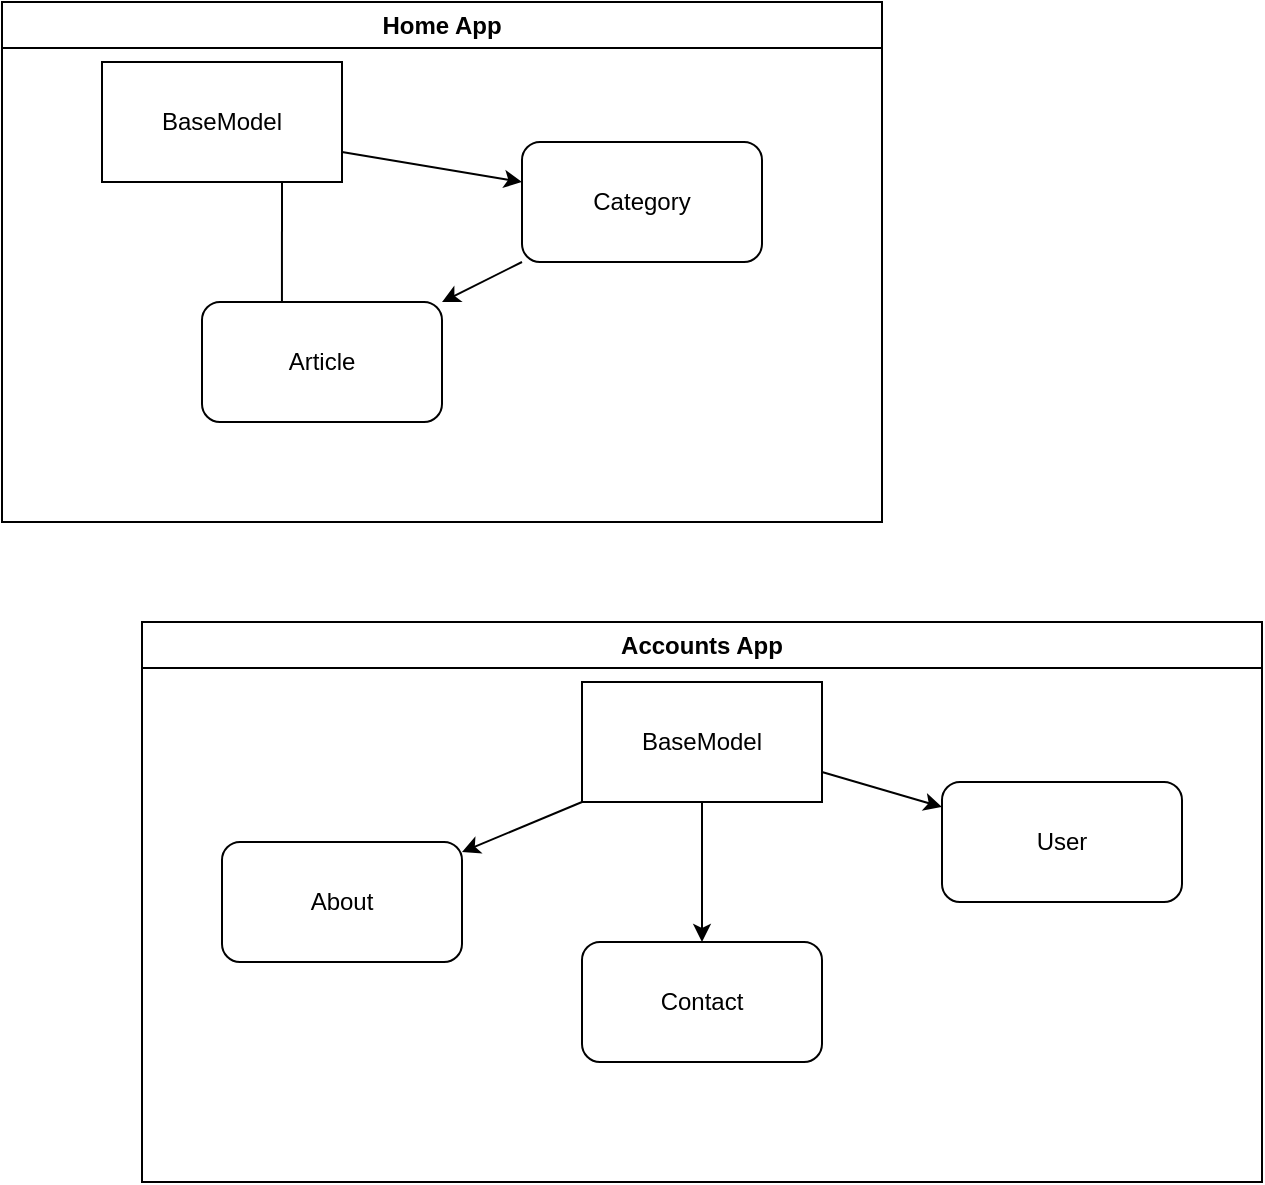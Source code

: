 <mxfile>
    <diagram id="9RsPoLFu9Yf5U3yT6Rt5" name="Page-1">
        <mxGraphModel dx="727" dy="1507" grid="1" gridSize="10" guides="1" tooltips="1" connect="1" arrows="1" fold="1" page="1" pageScale="1" pageWidth="850" pageHeight="1100" math="0" shadow="0">
            <root>
                <mxCell id="0"/>
                <mxCell id="1" parent="0"/>
                <mxCell id="5" style="edgeStyle=none;html=1;exitX=1;exitY=0.75;exitDx=0;exitDy=0;" parent="1" source="2" target="3" edge="1">
                    <mxGeometry relative="1" as="geometry"/>
                </mxCell>
                <mxCell id="9" style="edgeStyle=none;html=1;exitX=0.75;exitY=1;exitDx=0;exitDy=0;entryX=0.333;entryY=0.167;entryDx=0;entryDy=0;entryPerimeter=0;" parent="1" source="2" target="6" edge="1">
                    <mxGeometry relative="1" as="geometry"/>
                </mxCell>
                <mxCell id="2" value="BaseModel" style="rounded=0;whiteSpace=wrap;html=1;" parent="1" vertex="1">
                    <mxGeometry x="220" width="120" height="60" as="geometry"/>
                </mxCell>
                <mxCell id="10" style="edgeStyle=none;html=1;exitX=0;exitY=1;exitDx=0;exitDy=0;" parent="1" source="3" target="6" edge="1">
                    <mxGeometry relative="1" as="geometry"/>
                </mxCell>
                <mxCell id="3" value="Category" style="rounded=1;whiteSpace=wrap;html=1;" parent="1" vertex="1">
                    <mxGeometry x="430" y="40" width="120" height="60" as="geometry"/>
                </mxCell>
                <mxCell id="6" value="Article" style="rounded=1;whiteSpace=wrap;html=1;" parent="1" vertex="1">
                    <mxGeometry x="270" y="120" width="120" height="60" as="geometry"/>
                </mxCell>
                <mxCell id="12" value="Home App" style="swimlane;whiteSpace=wrap;html=1;" vertex="1" parent="1">
                    <mxGeometry x="170" y="-30" width="440" height="260" as="geometry"/>
                </mxCell>
                <mxCell id="14" value="Accounts App" style="swimlane;whiteSpace=wrap;html=1;" vertex="1" parent="1">
                    <mxGeometry x="240" y="280" width="560" height="280" as="geometry"/>
                </mxCell>
                <mxCell id="19" style="edgeStyle=none;html=1;exitX=1;exitY=0.75;exitDx=0;exitDy=0;" edge="1" parent="14" source="15" target="16">
                    <mxGeometry relative="1" as="geometry"/>
                </mxCell>
                <mxCell id="21" style="edgeStyle=none;html=1;exitX=0;exitY=1;exitDx=0;exitDy=0;" edge="1" parent="14" source="15" target="20">
                    <mxGeometry relative="1" as="geometry"/>
                </mxCell>
                <mxCell id="23" style="edgeStyle=none;html=1;exitX=0.5;exitY=1;exitDx=0;exitDy=0;entryX=0.5;entryY=0;entryDx=0;entryDy=0;" edge="1" parent="14" source="15" target="22">
                    <mxGeometry relative="1" as="geometry"/>
                </mxCell>
                <mxCell id="15" value="BaseModel" style="rounded=0;whiteSpace=wrap;html=1;" vertex="1" parent="14">
                    <mxGeometry x="220" y="30" width="120" height="60" as="geometry"/>
                </mxCell>
                <mxCell id="16" value="User" style="rounded=1;whiteSpace=wrap;html=1;" vertex="1" parent="14">
                    <mxGeometry x="400" y="80" width="120" height="60" as="geometry"/>
                </mxCell>
                <mxCell id="20" value="About" style="rounded=1;whiteSpace=wrap;html=1;" vertex="1" parent="14">
                    <mxGeometry x="40" y="110" width="120" height="60" as="geometry"/>
                </mxCell>
                <mxCell id="22" value="Contact" style="rounded=1;whiteSpace=wrap;html=1;" vertex="1" parent="14">
                    <mxGeometry x="220" y="160" width="120" height="60" as="geometry"/>
                </mxCell>
            </root>
        </mxGraphModel>
    </diagram>
</mxfile>